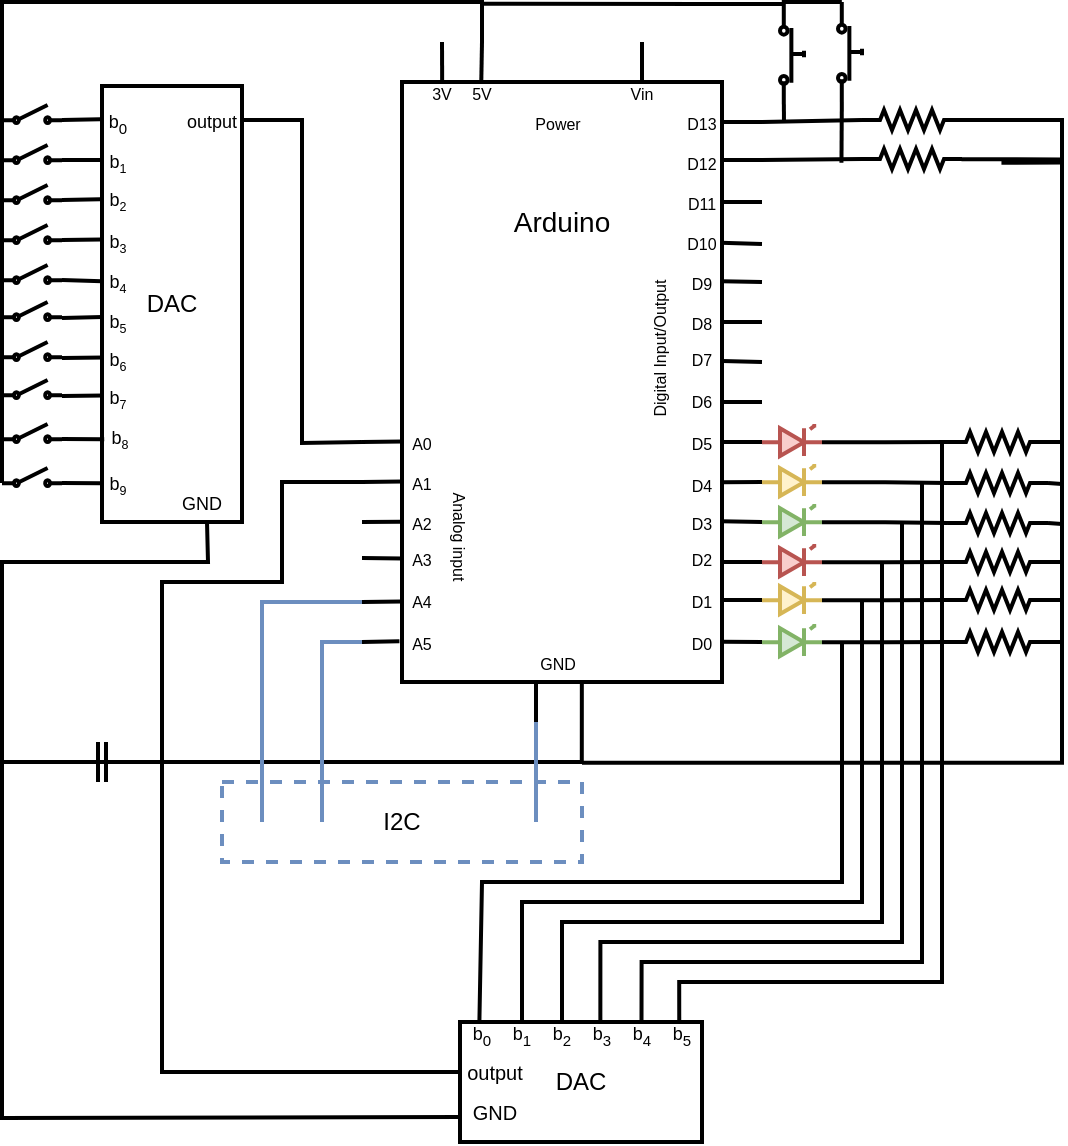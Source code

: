 <mxfile version="12.2.7" type="device" pages="1"><diagram name="Page-1" id="7e0a89b8-554c-2b80-1dc8-d5c74ca68de4"><mxGraphModel dx="772" dy="470" grid="1" gridSize="10" guides="1" tooltips="1" connect="1" arrows="1" fold="1" page="1" pageScale="1" pageWidth="1100" pageHeight="850" background="#ffffff" math="0" shadow="0"><root><mxCell id="0"/><mxCell id="1" parent="0"/><mxCell id="Vm-8CPx41by2tEProd0W-122" value="DAC" style="rounded=0;whiteSpace=wrap;html=1;strokeWidth=2;fillColor=none;" vertex="1" parent="1"><mxGeometry x="210" y="142" width="70" height="218" as="geometry"/></mxCell><mxCell id="Vm-8CPx41by2tEProd0W-213" style="edgeStyle=orthogonalEdgeStyle;rounded=0;jumpSize=6;orthogonalLoop=1;jettySize=auto;html=1;exitX=1;exitY=0.54;exitDx=0;exitDy=0;exitPerimeter=0;entryX=0;entryY=0.5;entryDx=0;entryDy=0;entryPerimeter=0;endArrow=none;endFill=0;strokeWidth=2;" edge="1" parent="1" source="Vm-8CPx41by2tEProd0W-69" target="Vm-8CPx41by2tEProd0W-149"><mxGeometry relative="1" as="geometry"/></mxCell><mxCell id="Vm-8CPx41by2tEProd0W-69" value="" style="verticalLabelPosition=bottom;shadow=0;dashed=0;align=center;html=1;verticalAlign=top;shape=mxgraph.electrical.opto_electronics.led_1;pointerEvents=1;strokeWidth=2;fillColor=#d5e8d4;strokeColor=#82b366;" vertex="1" parent="1"><mxGeometry x="540" y="412" width="30" height="15" as="geometry"/></mxCell><mxCell id="Vm-8CPx41by2tEProd0W-212" style="edgeStyle=orthogonalEdgeStyle;rounded=0;jumpSize=6;orthogonalLoop=1;jettySize=auto;html=1;exitX=1;exitY=0.54;exitDx=0;exitDy=0;exitPerimeter=0;entryX=0;entryY=0.5;entryDx=0;entryDy=0;entryPerimeter=0;endArrow=none;endFill=0;strokeWidth=2;" edge="1" parent="1" source="Vm-8CPx41by2tEProd0W-70" target="Vm-8CPx41by2tEProd0W-150"><mxGeometry relative="1" as="geometry"/></mxCell><mxCell id="Vm-8CPx41by2tEProd0W-70" value="" style="verticalLabelPosition=bottom;shadow=0;dashed=0;align=center;html=1;verticalAlign=top;shape=mxgraph.electrical.opto_electronics.led_1;pointerEvents=1;strokeWidth=2;fillColor=#fff2cc;strokeColor=#d6b656;" vertex="1" parent="1"><mxGeometry x="540" y="391" width="30" height="15" as="geometry"/></mxCell><mxCell id="Vm-8CPx41by2tEProd0W-211" style="edgeStyle=orthogonalEdgeStyle;rounded=0;jumpSize=6;orthogonalLoop=1;jettySize=auto;html=1;exitX=1;exitY=0.54;exitDx=0;exitDy=0;exitPerimeter=0;entryX=0;entryY=0.5;entryDx=0;entryDy=0;entryPerimeter=0;endArrow=none;endFill=0;strokeWidth=2;" edge="1" parent="1" source="Vm-8CPx41by2tEProd0W-71" target="Vm-8CPx41by2tEProd0W-151"><mxGeometry relative="1" as="geometry"/></mxCell><mxCell id="Vm-8CPx41by2tEProd0W-71" value="" style="verticalLabelPosition=bottom;shadow=0;dashed=0;align=center;html=1;verticalAlign=top;shape=mxgraph.electrical.opto_electronics.led_1;pointerEvents=1;strokeWidth=2;fillColor=#f8cecc;strokeColor=#b85450;" vertex="1" parent="1"><mxGeometry x="540" y="372" width="30" height="15" as="geometry"/></mxCell><mxCell id="Vm-8CPx41by2tEProd0W-210" style="edgeStyle=orthogonalEdgeStyle;rounded=0;jumpSize=6;orthogonalLoop=1;jettySize=auto;html=1;exitX=1;exitY=0.54;exitDx=0;exitDy=0;exitPerimeter=0;entryX=0;entryY=0.5;entryDx=0;entryDy=0;entryPerimeter=0;endArrow=none;endFill=0;strokeWidth=2;" edge="1" parent="1" source="Vm-8CPx41by2tEProd0W-72" target="Vm-8CPx41by2tEProd0W-152"><mxGeometry relative="1" as="geometry"/></mxCell><mxCell id="Vm-8CPx41by2tEProd0W-72" value="" style="verticalLabelPosition=bottom;shadow=0;dashed=0;align=center;html=1;verticalAlign=top;shape=mxgraph.electrical.opto_electronics.led_1;pointerEvents=1;strokeWidth=2;fillColor=#d5e8d4;strokeColor=#82b366;" vertex="1" parent="1"><mxGeometry x="540" y="352" width="30" height="15" as="geometry"/></mxCell><mxCell id="Vm-8CPx41by2tEProd0W-209" style="edgeStyle=orthogonalEdgeStyle;rounded=0;jumpSize=6;orthogonalLoop=1;jettySize=auto;html=1;exitX=1;exitY=0.54;exitDx=0;exitDy=0;exitPerimeter=0;entryX=0;entryY=0.5;entryDx=0;entryDy=0;entryPerimeter=0;endArrow=none;endFill=0;strokeWidth=2;" edge="1" parent="1" source="Vm-8CPx41by2tEProd0W-73" target="Vm-8CPx41by2tEProd0W-153"><mxGeometry relative="1" as="geometry"/></mxCell><mxCell id="Vm-8CPx41by2tEProd0W-73" value="" style="verticalLabelPosition=bottom;shadow=0;dashed=0;align=center;html=1;verticalAlign=top;shape=mxgraph.electrical.opto_electronics.led_1;pointerEvents=1;strokeWidth=2;fillColor=#fff2cc;strokeColor=#d6b656;" vertex="1" parent="1"><mxGeometry x="540" y="332" width="30" height="15" as="geometry"/></mxCell><mxCell id="Vm-8CPx41by2tEProd0W-208" style="edgeStyle=orthogonalEdgeStyle;rounded=0;jumpSize=6;orthogonalLoop=1;jettySize=auto;html=1;exitX=1;exitY=0.54;exitDx=0;exitDy=0;exitPerimeter=0;entryX=0;entryY=0.5;entryDx=0;entryDy=0;entryPerimeter=0;endArrow=none;endFill=0;strokeWidth=2;" edge="1" parent="1" source="Vm-8CPx41by2tEProd0W-74" target="Vm-8CPx41by2tEProd0W-154"><mxGeometry relative="1" as="geometry"/></mxCell><mxCell id="Vm-8CPx41by2tEProd0W-74" value="" style="verticalLabelPosition=bottom;shadow=0;dashed=0;align=center;html=1;verticalAlign=top;shape=mxgraph.electrical.opto_electronics.led_1;pointerEvents=1;strokeWidth=2;fillColor=#f8cecc;strokeColor=#b85450;" vertex="1" parent="1"><mxGeometry x="540" y="312" width="30" height="15" as="geometry"/></mxCell><mxCell id="Vm-8CPx41by2tEProd0W-79" value="" style="endArrow=none;html=1;strokeWidth=2;exitX=0;exitY=0.84;exitDx=0;exitDy=0;exitPerimeter=0;rounded=0;" edge="1" parent="1" source="Vm-8CPx41by2tEProd0W-200"><mxGeometry width="50" height="50" relative="1" as="geometry"><mxPoint x="170" y="100" as="sourcePoint"/><mxPoint x="400" y="120" as="targetPoint"/><Array as="points"><mxPoint x="160" y="100"/><mxPoint x="220" y="100"/><mxPoint x="400" y="100"/></Array></mxGeometry></mxCell><mxCell id="Vm-8CPx41by2tEProd0W-117" value="" style="pointerEvents=1;verticalLabelPosition=bottom;shadow=0;dashed=0;align=center;html=1;verticalAlign=top;shape=mxgraph.electrical.electro-mechanical.simple_switch;strokeWidth=2;" vertex="1" parent="1"><mxGeometry x="160" y="151.5" width="30" height="9" as="geometry"/></mxCell><mxCell id="Vm-8CPx41by2tEProd0W-118" value="" style="pointerEvents=1;verticalLabelPosition=bottom;shadow=0;dashed=0;align=center;html=1;verticalAlign=top;shape=mxgraph.electrical.electro-mechanical.simple_switch;strokeWidth=2;" vertex="1" parent="1"><mxGeometry x="160" y="171.5" width="30" height="9" as="geometry"/></mxCell><mxCell id="Vm-8CPx41by2tEProd0W-119" value="" style="pointerEvents=1;verticalLabelPosition=bottom;shadow=0;dashed=0;align=center;html=1;verticalAlign=top;shape=mxgraph.electrical.electro-mechanical.simple_switch;strokeWidth=2;" vertex="1" parent="1"><mxGeometry x="160" y="191.5" width="30" height="9" as="geometry"/></mxCell><mxCell id="Vm-8CPx41by2tEProd0W-120" value="" style="pointerEvents=1;verticalLabelPosition=bottom;shadow=0;dashed=0;align=center;html=1;verticalAlign=top;shape=mxgraph.electrical.electro-mechanical.simple_switch;strokeWidth=2;" vertex="1" parent="1"><mxGeometry x="160" y="211.5" width="30" height="9" as="geometry"/></mxCell><mxCell id="Vm-8CPx41by2tEProd0W-101" value="" style="endArrow=none;html=1;strokeWidth=2;entryX=-0.012;entryY=0.121;entryDx=0;entryDy=0;entryPerimeter=0;" edge="1" parent="1"><mxGeometry width="50" height="50" relative="1" as="geometry"><mxPoint x="190" y="159" as="sourcePoint"/><mxPoint x="209.04" y="158.68" as="targetPoint"/></mxGeometry></mxCell><mxCell id="Vm-8CPx41by2tEProd0W-102" value="" style="endArrow=none;html=1;strokeWidth=2;entryX=-0.003;entryY=0.362;entryDx=0;entryDy=0;entryPerimeter=0;" edge="1" parent="1"><mxGeometry width="50" height="50" relative="1" as="geometry"><mxPoint x="190" y="179" as="sourcePoint"/><mxPoint x="209.76" y="178.96" as="targetPoint"/></mxGeometry></mxCell><mxCell id="Vm-8CPx41by2tEProd0W-103" value="" style="endArrow=none;html=1;strokeWidth=2;entryX=-0.012;entryY=0.595;entryDx=0;entryDy=0;entryPerimeter=0;" edge="1" parent="1"><mxGeometry width="50" height="50" relative="1" as="geometry"><mxPoint x="190" y="199" as="sourcePoint"/><mxPoint x="209.04" y="198.6" as="targetPoint"/></mxGeometry></mxCell><mxCell id="Vm-8CPx41by2tEProd0W-104" value="" style="endArrow=none;html=1;strokeWidth=2;entryX=-0.003;entryY=0.897;entryDx=0;entryDy=0;entryPerimeter=0;" edge="1" parent="1"><mxGeometry width="50" height="50" relative="1" as="geometry"><mxPoint x="190" y="219" as="sourcePoint"/><mxPoint x="209.76" y="218.76" as="targetPoint"/></mxGeometry></mxCell><mxCell id="Vm-8CPx41by2tEProd0W-105" value="&lt;font style=&quot;font-size: 9px&quot;&gt;b&lt;sub&gt;0&lt;/sub&gt;&lt;/font&gt;" style="text;html=1;strokeColor=none;fillColor=none;align=center;verticalAlign=middle;whiteSpace=wrap;rounded=0;" vertex="1" parent="1"><mxGeometry x="213" y="154" width="10" height="10" as="geometry"/></mxCell><mxCell id="Vm-8CPx41by2tEProd0W-106" value="&lt;font style=&quot;font-size: 9px&quot;&gt;b&lt;/font&gt;&lt;font style=&quot;font-size: 7.5px&quot;&gt;&lt;sub&gt;1&lt;/sub&gt;&lt;/font&gt;" style="text;html=1;strokeColor=none;fillColor=none;align=center;verticalAlign=middle;whiteSpace=wrap;rounded=0;" vertex="1" parent="1"><mxGeometry x="213" y="174" width="10" height="10" as="geometry"/></mxCell><mxCell id="Vm-8CPx41by2tEProd0W-107" value="&lt;font style=&quot;font-size: 9px&quot;&gt;b&lt;/font&gt;&lt;font style=&quot;font-size: 7.5px&quot;&gt;&lt;sub&gt;2&lt;/sub&gt;&lt;/font&gt;" style="text;html=1;strokeColor=none;fillColor=none;align=center;verticalAlign=middle;whiteSpace=wrap;rounded=0;" vertex="1" parent="1"><mxGeometry x="213" y="193" width="10" height="10" as="geometry"/></mxCell><mxCell id="Vm-8CPx41by2tEProd0W-108" value="&lt;font style=&quot;font-size: 9px&quot;&gt;b&lt;/font&gt;&lt;font style=&quot;font-size: 7.5px&quot;&gt;&lt;sub&gt;3&lt;/sub&gt;&lt;/font&gt;" style="text;html=1;strokeColor=none;fillColor=none;align=center;verticalAlign=middle;whiteSpace=wrap;rounded=0;" vertex="1" parent="1"><mxGeometry x="213" y="214" width="10" height="10" as="geometry"/></mxCell><mxCell id="Vm-8CPx41by2tEProd0W-110" value="&lt;font style=&quot;font-size: 9px&quot;&gt;GND&lt;/font&gt;" style="text;html=1;strokeColor=none;fillColor=none;align=center;verticalAlign=middle;whiteSpace=wrap;rounded=0;" vertex="1" parent="1"><mxGeometry x="240" y="339.5" width="40" height="20" as="geometry"/></mxCell><mxCell id="Vm-8CPx41by2tEProd0W-111" value="&lt;font style=&quot;font-size: 9px&quot;&gt;output&lt;/font&gt;" style="text;html=1;strokeColor=none;fillColor=none;align=center;verticalAlign=middle;whiteSpace=wrap;rounded=0;" vertex="1" parent="1"><mxGeometry x="250" y="154" width="30" height="10" as="geometry"/></mxCell><mxCell id="Vm-8CPx41by2tEProd0W-112" value="" style="endArrow=none;html=1;strokeWidth=2;entryX=1;entryY=0.5;entryDx=0;entryDy=0;edgeStyle=orthogonalEdgeStyle;rounded=0;" edge="1" parent="1" target="Vm-8CPx41by2tEProd0W-111"><mxGeometry width="50" height="50" relative="1" as="geometry"><mxPoint x="340" y="320" as="sourcePoint"/><mxPoint x="240" y="270" as="targetPoint"/></mxGeometry></mxCell><mxCell id="Vm-8CPx41by2tEProd0W-123" value="" style="endArrow=none;html=1;strokeWidth=2;entryX=0.001;entryY=0.448;entryDx=0;entryDy=0;entryPerimeter=0;" edge="1" parent="1" target="Vm-8CPx41by2tEProd0W-122"><mxGeometry width="50" height="50" relative="1" as="geometry"><mxPoint x="190" y="239" as="sourcePoint"/><mxPoint x="219.76" y="228.76" as="targetPoint"/></mxGeometry></mxCell><mxCell id="Vm-8CPx41by2tEProd0W-124" value="" style="endArrow=none;html=1;strokeWidth=2;entryX=0.001;entryY=0.53;entryDx=0;entryDy=0;entryPerimeter=0;" edge="1" parent="1" target="Vm-8CPx41by2tEProd0W-122"><mxGeometry width="50" height="50" relative="1" as="geometry"><mxPoint x="190" y="258" as="sourcePoint"/><mxPoint x="220.0" y="248.75" as="targetPoint"/></mxGeometry></mxCell><mxCell id="Vm-8CPx41by2tEProd0W-126" value="" style="endArrow=none;html=1;strokeWidth=2;entryX=0.008;entryY=0.802;entryDx=0;entryDy=0;entryPerimeter=0;" edge="1" parent="1"><mxGeometry width="50" height="50" relative="1" as="geometry"><mxPoint x="190" y="278" as="sourcePoint"/><mxPoint x="210.8" y="277.736" as="targetPoint"/></mxGeometry></mxCell><mxCell id="Vm-8CPx41by2tEProd0W-127" value="" style="endArrow=none;html=1;strokeWidth=2;entryX=0.008;entryY=0.802;entryDx=0;entryDy=0;entryPerimeter=0;" edge="1" parent="1"><mxGeometry width="50" height="50" relative="1" as="geometry"><mxPoint x="190.0" y="297" as="sourcePoint"/><mxPoint x="210.8" y="296.736" as="targetPoint"/></mxGeometry></mxCell><mxCell id="Vm-8CPx41by2tEProd0W-128" value="&lt;font style=&quot;font-size: 9px&quot;&gt;b&lt;/font&gt;&lt;font style=&quot;font-size: 7.5px&quot;&gt;&lt;sub&gt;4&lt;/sub&gt;&lt;/font&gt;" style="text;html=1;strokeColor=none;fillColor=none;align=center;verticalAlign=middle;whiteSpace=wrap;rounded=0;" vertex="1" parent="1"><mxGeometry x="213" y="234" width="10" height="10" as="geometry"/></mxCell><mxCell id="Vm-8CPx41by2tEProd0W-129" value="&lt;font style=&quot;font-size: 9px&quot;&gt;b&lt;/font&gt;&lt;font style=&quot;font-size: 7.5px&quot;&gt;&lt;sub&gt;5&lt;/sub&gt;&lt;/font&gt;" style="text;html=1;strokeColor=none;fillColor=none;align=center;verticalAlign=middle;whiteSpace=wrap;rounded=0;direction=south;" vertex="1" parent="1"><mxGeometry x="213" y="254" width="10" height="10" as="geometry"/></mxCell><mxCell id="Vm-8CPx41by2tEProd0W-130" value="&lt;font style=&quot;font-size: 9px&quot;&gt;b&lt;/font&gt;&lt;font style=&quot;font-size: 7.5px&quot;&gt;&lt;sub&gt;6&lt;/sub&gt;&lt;/font&gt;" style="text;html=1;strokeColor=none;fillColor=none;align=center;verticalAlign=middle;whiteSpace=wrap;rounded=0;" vertex="1" parent="1"><mxGeometry x="213" y="273" width="10" height="10" as="geometry"/></mxCell><mxCell id="Vm-8CPx41by2tEProd0W-131" value="&lt;font style=&quot;font-size: 9px&quot;&gt;b&lt;/font&gt;&lt;font style=&quot;font-size: 7.5px&quot;&gt;&lt;sub&gt;7&lt;/sub&gt;&lt;/font&gt;" style="text;html=1;strokeColor=none;fillColor=none;align=center;verticalAlign=middle;whiteSpace=wrap;rounded=0;" vertex="1" parent="1"><mxGeometry x="213" y="292" width="10" height="10" as="geometry"/></mxCell><mxCell id="Vm-8CPx41by2tEProd0W-132" value="" style="pointerEvents=1;verticalLabelPosition=bottom;shadow=0;dashed=0;align=center;html=1;verticalAlign=top;shape=mxgraph.electrical.electro-mechanical.simple_switch;strokeWidth=2;" vertex="1" parent="1"><mxGeometry x="160" y="231.5" width="30" height="9" as="geometry"/></mxCell><mxCell id="Vm-8CPx41by2tEProd0W-133" value="" style="pointerEvents=1;verticalLabelPosition=bottom;shadow=0;dashed=0;align=center;html=1;verticalAlign=top;shape=mxgraph.electrical.electro-mechanical.simple_switch;strokeWidth=2;" vertex="1" parent="1"><mxGeometry x="160" y="250" width="30" height="9" as="geometry"/></mxCell><mxCell id="Vm-8CPx41by2tEProd0W-134" value="" style="pointerEvents=1;verticalLabelPosition=bottom;shadow=0;dashed=0;align=center;html=1;verticalAlign=top;shape=mxgraph.electrical.electro-mechanical.simple_switch;strokeWidth=2;" vertex="1" parent="1"><mxGeometry x="160" y="270" width="30" height="9" as="geometry"/></mxCell><mxCell id="Vm-8CPx41by2tEProd0W-135" value="" style="pointerEvents=1;verticalLabelPosition=bottom;shadow=0;dashed=0;align=center;html=1;verticalAlign=top;shape=mxgraph.electrical.electro-mechanical.simple_switch;strokeWidth=2;" vertex="1" parent="1"><mxGeometry x="160" y="289" width="30" height="9" as="geometry"/></mxCell><mxCell id="Vm-8CPx41by2tEProd0W-147" style="edgeStyle=orthogonalEdgeStyle;rounded=0;jumpSize=6;orthogonalLoop=1;jettySize=auto;html=1;entryX=0.562;entryY=0.999;entryDx=0;entryDy=0;entryPerimeter=0;endArrow=none;endFill=0;strokeWidth=2;" edge="1" parent="1" source="Vm-8CPx41by2tEProd0W-145" target="Vm-8CPx41by2tEProd0W-1"><mxGeometry relative="1" as="geometry"><Array as="points"><mxPoint x="160" y="480"/><mxPoint x="450" y="480"/></Array></mxGeometry></mxCell><mxCell id="Vm-8CPx41by2tEProd0W-145" value="" style="pointerEvents=1;verticalLabelPosition=bottom;shadow=0;dashed=0;align=center;html=1;verticalAlign=top;shape=mxgraph.electrical.capacitors.capacitor_1;strokeWidth=2;fillColor=none;rotation=90;direction=north;" vertex="1" parent="1"><mxGeometry x="200" y="460" width="20" height="40" as="geometry"/></mxCell><mxCell id="Vm-8CPx41by2tEProd0W-148" value="" style="endArrow=none;html=1;strokeWidth=2;entryX=0.75;entryY=1;entryDx=0;entryDy=0;rounded=0;" edge="1" parent="1" target="Vm-8CPx41by2tEProd0W-122"><mxGeometry width="50" height="50" relative="1" as="geometry"><mxPoint x="160" y="480" as="sourcePoint"/><mxPoint x="200" y="500" as="targetPoint"/><Array as="points"><mxPoint x="160" y="380"/><mxPoint x="263" y="380"/></Array></mxGeometry></mxCell><mxCell id="Vm-8CPx41by2tEProd0W-181" style="edgeStyle=orthogonalEdgeStyle;rounded=0;jumpSize=6;orthogonalLoop=1;jettySize=auto;html=1;exitX=1;exitY=0.5;exitDx=0;exitDy=0;exitPerimeter=0;endArrow=none;endFill=0;strokeWidth=2;" edge="1" parent="1" source="Vm-8CPx41by2tEProd0W-149"><mxGeometry relative="1" as="geometry"><mxPoint x="683" y="420" as="targetPoint"/></mxGeometry></mxCell><mxCell id="Vm-8CPx41by2tEProd0W-235" style="edgeStyle=none;rounded=0;jumpSize=6;orthogonalLoop=1;jettySize=auto;html=1;exitX=1;exitY=0.5;exitDx=0;exitDy=0;exitPerimeter=0;endArrow=none;endFill=0;strokeWidth=2;" edge="1" parent="1" source="Vm-8CPx41by2tEProd0W-149"><mxGeometry relative="1" as="geometry"><mxPoint x="690" y="420" as="targetPoint"/></mxGeometry></mxCell><mxCell id="Vm-8CPx41by2tEProd0W-149" value="" style="pointerEvents=1;verticalLabelPosition=bottom;shadow=0;dashed=0;align=center;html=1;verticalAlign=top;shape=mxgraph.electrical.resistors.resistor_2;strokeWidth=2;fillColor=none;" vertex="1" parent="1"><mxGeometry x="633" y="415" width="50" height="10" as="geometry"/></mxCell><mxCell id="Vm-8CPx41by2tEProd0W-180" style="edgeStyle=orthogonalEdgeStyle;rounded=0;jumpSize=6;orthogonalLoop=1;jettySize=auto;html=1;exitX=1;exitY=0.5;exitDx=0;exitDy=0;exitPerimeter=0;endArrow=none;endFill=0;strokeWidth=2;" edge="1" parent="1" source="Vm-8CPx41by2tEProd0W-150"><mxGeometry relative="1" as="geometry"><mxPoint x="683" y="398" as="targetPoint"/></mxGeometry></mxCell><mxCell id="Vm-8CPx41by2tEProd0W-236" style="edgeStyle=none;rounded=0;jumpSize=6;orthogonalLoop=1;jettySize=auto;html=1;exitX=1;exitY=0.5;exitDx=0;exitDy=0;exitPerimeter=0;endArrow=none;endFill=0;strokeWidth=2;" edge="1" parent="1" source="Vm-8CPx41by2tEProd0W-150"><mxGeometry relative="1" as="geometry"><mxPoint x="690" y="399" as="targetPoint"/></mxGeometry></mxCell><mxCell id="Vm-8CPx41by2tEProd0W-150" value="" style="pointerEvents=1;verticalLabelPosition=bottom;shadow=0;dashed=0;align=center;html=1;verticalAlign=top;shape=mxgraph.electrical.resistors.resistor_2;strokeWidth=2;fillColor=none;" vertex="1" parent="1"><mxGeometry x="633" y="394" width="50" height="10" as="geometry"/></mxCell><mxCell id="Vm-8CPx41by2tEProd0W-179" style="edgeStyle=orthogonalEdgeStyle;rounded=0;jumpSize=6;orthogonalLoop=1;jettySize=auto;html=1;exitX=1;exitY=0.5;exitDx=0;exitDy=0;exitPerimeter=0;endArrow=none;endFill=0;strokeWidth=2;" edge="1" parent="1" source="Vm-8CPx41by2tEProd0W-151"><mxGeometry relative="1" as="geometry"><mxPoint x="683" y="380" as="targetPoint"/></mxGeometry></mxCell><mxCell id="Vm-8CPx41by2tEProd0W-237" style="edgeStyle=none;rounded=0;jumpSize=6;orthogonalLoop=1;jettySize=auto;html=1;exitX=1;exitY=0.5;exitDx=0;exitDy=0;exitPerimeter=0;endArrow=none;endFill=0;strokeWidth=2;" edge="1" parent="1" source="Vm-8CPx41by2tEProd0W-151"><mxGeometry relative="1" as="geometry"><mxPoint x="690" y="380" as="targetPoint"/></mxGeometry></mxCell><mxCell id="Vm-8CPx41by2tEProd0W-151" value="" style="pointerEvents=1;verticalLabelPosition=bottom;shadow=0;dashed=0;align=center;html=1;verticalAlign=top;shape=mxgraph.electrical.resistors.resistor_2;strokeWidth=2;fillColor=none;" vertex="1" parent="1"><mxGeometry x="633" y="375" width="50" height="10" as="geometry"/></mxCell><mxCell id="Vm-8CPx41by2tEProd0W-178" style="edgeStyle=orthogonalEdgeStyle;rounded=0;jumpSize=6;orthogonalLoop=1;jettySize=auto;html=1;exitX=1;exitY=0.5;exitDx=0;exitDy=0;exitPerimeter=0;endArrow=none;endFill=0;strokeWidth=2;" edge="1" parent="1" source="Vm-8CPx41by2tEProd0W-152"><mxGeometry relative="1" as="geometry"><mxPoint x="683" y="360" as="targetPoint"/></mxGeometry></mxCell><mxCell id="Vm-8CPx41by2tEProd0W-238" style="edgeStyle=none;rounded=0;jumpSize=6;orthogonalLoop=1;jettySize=auto;html=1;exitX=1;exitY=0.5;exitDx=0;exitDy=0;exitPerimeter=0;endArrow=none;endFill=0;strokeWidth=2;" edge="1" parent="1" source="Vm-8CPx41by2tEProd0W-152"><mxGeometry relative="1" as="geometry"><mxPoint x="690" y="361" as="targetPoint"/></mxGeometry></mxCell><mxCell id="Vm-8CPx41by2tEProd0W-152" value="" style="pointerEvents=1;verticalLabelPosition=bottom;shadow=0;dashed=0;align=center;html=1;verticalAlign=top;shape=mxgraph.electrical.resistors.resistor_2;strokeWidth=2;fillColor=none;" vertex="1" parent="1"><mxGeometry x="633" y="355.5" width="50" height="10" as="geometry"/></mxCell><mxCell id="Vm-8CPx41by2tEProd0W-177" style="edgeStyle=orthogonalEdgeStyle;rounded=0;jumpSize=6;orthogonalLoop=1;jettySize=auto;html=1;exitX=1;exitY=0.5;exitDx=0;exitDy=0;exitPerimeter=0;endArrow=none;endFill=0;strokeWidth=2;" edge="1" parent="1" source="Vm-8CPx41by2tEProd0W-153"><mxGeometry relative="1" as="geometry"><mxPoint x="683" y="340" as="targetPoint"/></mxGeometry></mxCell><mxCell id="Vm-8CPx41by2tEProd0W-240" style="edgeStyle=none;rounded=0;jumpSize=6;orthogonalLoop=1;jettySize=auto;html=1;exitX=1;exitY=0.5;exitDx=0;exitDy=0;exitPerimeter=0;endArrow=none;endFill=0;strokeWidth=2;" edge="1" parent="1" source="Vm-8CPx41by2tEProd0W-153"><mxGeometry relative="1" as="geometry"><mxPoint x="690" y="341" as="targetPoint"/></mxGeometry></mxCell><mxCell id="Vm-8CPx41by2tEProd0W-153" value="" style="pointerEvents=1;verticalLabelPosition=bottom;shadow=0;dashed=0;align=center;html=1;verticalAlign=top;shape=mxgraph.electrical.resistors.resistor_2;strokeWidth=2;fillColor=none;" vertex="1" parent="1"><mxGeometry x="633" y="335.5" width="50" height="10" as="geometry"/></mxCell><mxCell id="Vm-8CPx41by2tEProd0W-176" style="edgeStyle=orthogonalEdgeStyle;rounded=0;jumpSize=6;orthogonalLoop=1;jettySize=auto;html=1;exitX=1;exitY=0.5;exitDx=0;exitDy=0;exitPerimeter=0;endArrow=none;endFill=0;strokeWidth=2;" edge="1" parent="1" source="Vm-8CPx41by2tEProd0W-154"><mxGeometry relative="1" as="geometry"><mxPoint x="683" y="320" as="targetPoint"/></mxGeometry></mxCell><mxCell id="Vm-8CPx41by2tEProd0W-239" style="edgeStyle=none;rounded=0;jumpSize=6;orthogonalLoop=1;jettySize=auto;html=1;exitX=1;exitY=0.5;exitDx=0;exitDy=0;exitPerimeter=0;endArrow=none;endFill=0;strokeWidth=2;" edge="1" parent="1" source="Vm-8CPx41by2tEProd0W-154"><mxGeometry relative="1" as="geometry"><mxPoint x="690" y="320" as="targetPoint"/></mxGeometry></mxCell><mxCell id="Vm-8CPx41by2tEProd0W-154" value="" style="pointerEvents=1;verticalLabelPosition=bottom;shadow=0;dashed=0;align=center;html=1;verticalAlign=top;shape=mxgraph.electrical.resistors.resistor_2;strokeWidth=2;fillColor=none;" vertex="1" parent="1"><mxGeometry x="633" y="315" width="50" height="10" as="geometry"/></mxCell><mxCell id="Vm-8CPx41by2tEProd0W-191" style="edgeStyle=orthogonalEdgeStyle;rounded=0;jumpSize=6;orthogonalLoop=1;jettySize=auto;html=1;exitX=0;exitY=0.84;exitDx=0;exitDy=0;exitPerimeter=0;entryX=0;entryY=0.84;entryDx=0;entryDy=0;entryPerimeter=0;endArrow=none;endFill=0;strokeWidth=2;" edge="1" parent="1" source="Vm-8CPx41by2tEProd0W-161" target="Vm-8CPx41by2tEProd0W-162"><mxGeometry relative="1" as="geometry"/></mxCell><mxCell id="Vm-8CPx41by2tEProd0W-205" style="edgeStyle=orthogonalEdgeStyle;rounded=0;jumpSize=6;orthogonalLoop=1;jettySize=auto;html=1;exitX=1;exitY=0.84;exitDx=0;exitDy=0;exitPerimeter=0;endArrow=none;endFill=0;strokeWidth=2;" edge="1" parent="1" source="Vm-8CPx41by2tEProd0W-161"><mxGeometry relative="1" as="geometry"><mxPoint x="579.724" y="180.345" as="targetPoint"/></mxGeometry></mxCell><mxCell id="Vm-8CPx41by2tEProd0W-161" value="" style="pointerEvents=1;verticalLabelPosition=bottom;shadow=0;dashed=0;align=center;html=1;verticalAlign=top;shape=mxgraph.electrical.electro-mechanical.push_switch_no;strokeWidth=2;fillColor=none;rotation=0;direction=south;" vertex="1" parent="1"><mxGeometry x="578" y="100" width="12" height="50" as="geometry"/></mxCell><mxCell id="Vm-8CPx41by2tEProd0W-189" style="edgeStyle=orthogonalEdgeStyle;rounded=0;jumpSize=6;orthogonalLoop=1;jettySize=auto;html=1;exitX=1;exitY=0.84;exitDx=0;exitDy=0;exitPerimeter=0;endArrow=none;endFill=0;strokeWidth=2;" edge="1" parent="1" source="Vm-8CPx41by2tEProd0W-162"><mxGeometry relative="1" as="geometry"><mxPoint x="551" y="160.286" as="targetPoint"/></mxGeometry></mxCell><mxCell id="Vm-8CPx41by2tEProd0W-190" style="edgeStyle=orthogonalEdgeStyle;rounded=0;jumpSize=6;orthogonalLoop=1;jettySize=auto;html=1;exitX=0;exitY=0.84;exitDx=0;exitDy=0;exitPerimeter=0;endArrow=none;endFill=0;strokeWidth=2;" edge="1" parent="1" source="Vm-8CPx41by2tEProd0W-162"><mxGeometry relative="1" as="geometry"><mxPoint x="400" y="100.857" as="targetPoint"/><Array as="points"><mxPoint x="510" y="101"/><mxPoint x="510" y="101"/></Array></mxGeometry></mxCell><mxCell id="Vm-8CPx41by2tEProd0W-162" value="" style="pointerEvents=1;verticalLabelPosition=bottom;shadow=0;dashed=0;align=center;html=1;verticalAlign=top;shape=mxgraph.electrical.electro-mechanical.push_switch_no;strokeWidth=2;fillColor=none;rotation=90;" vertex="1" parent="1"><mxGeometry x="530" y="120" width="50" height="12" as="geometry"/></mxCell><mxCell id="Vm-8CPx41by2tEProd0W-182" style="edgeStyle=orthogonalEdgeStyle;rounded=0;jumpSize=6;orthogonalLoop=1;jettySize=auto;html=1;exitX=1;exitY=0.5;exitDx=0;exitDy=0;exitPerimeter=0;endArrow=none;endFill=0;strokeWidth=2;" edge="1" parent="1"><mxGeometry relative="1" as="geometry"><mxPoint x="450" y="480.379" as="targetPoint"/><mxPoint x="639.724" y="178.655" as="sourcePoint"/><Array as="points"><mxPoint x="690" y="179"/><mxPoint x="690" y="480"/></Array></mxGeometry></mxCell><mxCell id="Vm-8CPx41by2tEProd0W-163" value="" style="pointerEvents=1;verticalLabelPosition=bottom;shadow=0;dashed=0;align=center;html=1;verticalAlign=top;shape=mxgraph.electrical.resistors.resistor_2;strokeWidth=2;fillColor=none;" vertex="1" parent="1"><mxGeometry x="590" y="173.5" width="50" height="10" as="geometry"/></mxCell><mxCell id="Vm-8CPx41by2tEProd0W-207" style="edgeStyle=orthogonalEdgeStyle;rounded=0;jumpSize=6;orthogonalLoop=1;jettySize=auto;html=1;exitX=1;exitY=0.5;exitDx=0;exitDy=0;exitPerimeter=0;endArrow=none;endFill=0;strokeWidth=2;" edge="1" parent="1" source="Vm-8CPx41by2tEProd0W-164"><mxGeometry relative="1" as="geometry"><mxPoint x="659.724" y="180.345" as="targetPoint"/><Array as="points"><mxPoint x="690" y="159"/><mxPoint x="690" y="180"/></Array></mxGeometry></mxCell><mxCell id="Vm-8CPx41by2tEProd0W-164" value="" style="pointerEvents=1;verticalLabelPosition=bottom;shadow=0;dashed=0;align=center;html=1;verticalAlign=top;shape=mxgraph.electrical.resistors.resistor_2;strokeWidth=2;fillColor=none;" vertex="1" parent="1"><mxGeometry x="590" y="154" width="50" height="10" as="geometry"/></mxCell><mxCell id="Vm-8CPx41by2tEProd0W-186" value="" style="endArrow=none;html=1;strokeWidth=2;entryX=0;entryY=0.5;entryDx=0;entryDy=0;entryPerimeter=0;" edge="1" parent="1" target="Vm-8CPx41by2tEProd0W-164"><mxGeometry width="50" height="50" relative="1" as="geometry"><mxPoint x="540" y="160" as="sourcePoint"/><mxPoint x="660" y="90" as="targetPoint"/></mxGeometry></mxCell><mxCell id="Vm-8CPx41by2tEProd0W-193" value="" style="endArrow=none;html=1;strokeWidth=2;entryX=0;entryY=0.5;entryDx=0;entryDy=0;entryPerimeter=0;" edge="1" parent="1"><mxGeometry width="50" height="50" relative="1" as="geometry"><mxPoint x="540" y="179" as="sourcePoint"/><mxPoint x="590" y="178.5" as="targetPoint"/></mxGeometry></mxCell><mxCell id="Vm-8CPx41by2tEProd0W-1" value="" style="rounded=0;whiteSpace=wrap;html=1;strokeWidth=2;" vertex="1" parent="1"><mxGeometry x="360" y="140" width="160" height="300" as="geometry"/></mxCell><mxCell id="Vm-8CPx41by2tEProd0W-2" value="" style="endArrow=none;html=1;strokeWidth=2;" edge="1" parent="1"><mxGeometry width="50" height="50" relative="1" as="geometry"><mxPoint x="480" y="140" as="sourcePoint"/><mxPoint x="480" y="120" as="targetPoint"/></mxGeometry></mxCell><mxCell id="Vm-8CPx41by2tEProd0W-6" value="" style="endArrow=none;html=1;strokeWidth=2;exitX=0.329;exitY=0;exitDx=0;exitDy=0;exitPerimeter=0;" edge="1" parent="1"><mxGeometry width="50" height="50" relative="1" as="geometry"><mxPoint x="399.64" y="140" as="sourcePoint"/><mxPoint x="400" y="120" as="targetPoint"/></mxGeometry></mxCell><mxCell id="Vm-8CPx41by2tEProd0W-9" value="" style="endArrow=none;html=1;strokeWidth=2;exitX=0.163;exitY=-0.003;exitDx=0;exitDy=0;exitPerimeter=0;" edge="1" parent="1"><mxGeometry width="50" height="50" relative="1" as="geometry"><mxPoint x="380.08" y="139.1" as="sourcePoint"/><mxPoint x="380" y="120" as="targetPoint"/></mxGeometry></mxCell><mxCell id="Vm-8CPx41by2tEProd0W-13" value="" style="endArrow=none;html=1;strokeWidth=2;entryX=0.996;entryY=0.933;entryDx=0;entryDy=0;entryPerimeter=0;jumpSize=6;" edge="1" parent="1" target="Vm-8CPx41by2tEProd0W-1"><mxGeometry width="50" height="50" relative="1" as="geometry"><mxPoint x="540" y="420" as="sourcePoint"/><mxPoint x="330" y="460" as="targetPoint"/></mxGeometry></mxCell><mxCell id="Vm-8CPx41by2tEProd0W-14" value="" style="endArrow=none;html=1;strokeWidth=2;" edge="1" parent="1"><mxGeometry width="50" height="50" relative="1" as="geometry"><mxPoint x="520" y="399" as="sourcePoint"/><mxPoint x="540" y="399" as="targetPoint"/></mxGeometry></mxCell><mxCell id="Vm-8CPx41by2tEProd0W-15" value="" style="endArrow=none;html=1;strokeWidth=2;" edge="1" parent="1"><mxGeometry width="50" height="50" relative="1" as="geometry"><mxPoint x="520" y="380" as="sourcePoint"/><mxPoint x="540" y="380" as="targetPoint"/></mxGeometry></mxCell><mxCell id="Vm-8CPx41by2tEProd0W-16" value="" style="endArrow=none;html=1;strokeWidth=2;exitX=0.996;exitY=0.732;exitDx=0;exitDy=0;exitPerimeter=0;" edge="1" parent="1" source="Vm-8CPx41by2tEProd0W-1"><mxGeometry width="50" height="50" relative="1" as="geometry"><mxPoint x="300" y="510" as="sourcePoint"/><mxPoint x="540" y="360" as="targetPoint"/></mxGeometry></mxCell><mxCell id="Vm-8CPx41by2tEProd0W-17" value="" style="endArrow=none;html=1;strokeWidth=2;entryX=0.998;entryY=0.667;entryDx=0;entryDy=0;entryPerimeter=0;" edge="1" parent="1" target="Vm-8CPx41by2tEProd0W-1"><mxGeometry width="50" height="50" relative="1" as="geometry"><mxPoint x="540" y="340" as="sourcePoint"/><mxPoint x="350" y="460" as="targetPoint"/></mxGeometry></mxCell><mxCell id="Vm-8CPx41by2tEProd0W-18" value="" style="endArrow=none;html=1;strokeWidth=2;exitX=0.999;exitY=0.6;exitDx=0;exitDy=0;exitPerimeter=0;" edge="1" parent="1" source="Vm-8CPx41by2tEProd0W-1"><mxGeometry width="50" height="50" relative="1" as="geometry"><mxPoint x="550" y="320" as="sourcePoint"/><mxPoint x="540" y="320" as="targetPoint"/></mxGeometry></mxCell><mxCell id="Vm-8CPx41by2tEProd0W-19" value="" style="endArrow=none;html=1;strokeWidth=2;" edge="1" parent="1"><mxGeometry width="50" height="50" relative="1" as="geometry"><mxPoint x="520" y="300" as="sourcePoint"/><mxPoint x="540" y="300" as="targetPoint"/></mxGeometry></mxCell><mxCell id="Vm-8CPx41by2tEProd0W-20" value="" style="endArrow=none;html=1;strokeWidth=2;exitX=1.001;exitY=0.465;exitDx=0;exitDy=0;exitPerimeter=0;" edge="1" parent="1" source="Vm-8CPx41by2tEProd0W-1"><mxGeometry width="50" height="50" relative="1" as="geometry"><mxPoint x="530" y="280" as="sourcePoint"/><mxPoint x="540" y="280" as="targetPoint"/></mxGeometry></mxCell><mxCell id="Vm-8CPx41by2tEProd0W-21" value="" style="endArrow=none;html=1;strokeWidth=2;exitX=0.999;exitY=0.4;exitDx=0;exitDy=0;exitPerimeter=0;" edge="1" parent="1" source="Vm-8CPx41by2tEProd0W-1"><mxGeometry width="50" height="50" relative="1" as="geometry"><mxPoint x="580" y="270" as="sourcePoint"/><mxPoint x="540" y="260" as="targetPoint"/></mxGeometry></mxCell><mxCell id="Vm-8CPx41by2tEProd0W-22" value="" style="endArrow=none;html=1;strokeWidth=2;exitX=0.999;exitY=0.332;exitDx=0;exitDy=0;exitPerimeter=0;" edge="1" parent="1" source="Vm-8CPx41by2tEProd0W-1"><mxGeometry width="50" height="50" relative="1" as="geometry"><mxPoint x="580" y="230" as="sourcePoint"/><mxPoint x="540" y="240" as="targetPoint"/></mxGeometry></mxCell><mxCell id="Vm-8CPx41by2tEProd0W-23" value="" style="endArrow=none;html=1;strokeWidth=2;exitX=0.996;exitY=0.268;exitDx=0;exitDy=0;exitPerimeter=0;" edge="1" parent="1" source="Vm-8CPx41by2tEProd0W-1"><mxGeometry width="50" height="50" relative="1" as="geometry"><mxPoint x="570" y="190" as="sourcePoint"/><mxPoint x="540" y="221" as="targetPoint"/></mxGeometry></mxCell><mxCell id="Vm-8CPx41by2tEProd0W-24" value="" style="endArrow=none;html=1;strokeWidth=2;exitX=1;exitY=0.2;exitDx=0;exitDy=0;exitPerimeter=0;" edge="1" parent="1" source="Vm-8CPx41by2tEProd0W-1"><mxGeometry width="50" height="50" relative="1" as="geometry"><mxPoint x="580" y="190" as="sourcePoint"/><mxPoint x="540" y="200" as="targetPoint"/></mxGeometry></mxCell><mxCell id="Vm-8CPx41by2tEProd0W-25" value="" style="endArrow=none;html=1;strokeWidth=2;exitX=0.996;exitY=0.13;exitDx=0;exitDy=0;exitPerimeter=0;" edge="1" parent="1" source="Vm-8CPx41by2tEProd0W-1"><mxGeometry width="50" height="50" relative="1" as="geometry"><mxPoint x="550" y="170" as="sourcePoint"/><mxPoint x="540" y="179" as="targetPoint"/></mxGeometry></mxCell><mxCell id="Vm-8CPx41by2tEProd0W-26" value="" style="endArrow=none;html=1;strokeWidth=2;" edge="1" parent="1"><mxGeometry width="50" height="50" relative="1" as="geometry"><mxPoint x="520" y="160" as="sourcePoint"/><mxPoint x="540" y="160" as="targetPoint"/></mxGeometry></mxCell><mxCell id="Vm-8CPx41by2tEProd0W-28" value="" style="endArrow=none;html=1;strokeWidth=2;entryX=-0.008;entryY=0.932;entryDx=0;entryDy=0;entryPerimeter=0;" edge="1" parent="1" target="Vm-8CPx41by2tEProd0W-1"><mxGeometry width="50" height="50" relative="1" as="geometry"><mxPoint x="340" y="420" as="sourcePoint"/><mxPoint x="320" y="400" as="targetPoint"/></mxGeometry></mxCell><mxCell id="Vm-8CPx41by2tEProd0W-29" value="" style="endArrow=none;html=1;strokeWidth=2;entryX=0;entryY=0.866;entryDx=0;entryDy=0;entryPerimeter=0;" edge="1" parent="1" target="Vm-8CPx41by2tEProd0W-1"><mxGeometry width="50" height="50" relative="1" as="geometry"><mxPoint x="340" y="400" as="sourcePoint"/><mxPoint x="300" y="350" as="targetPoint"/></mxGeometry></mxCell><mxCell id="Vm-8CPx41by2tEProd0W-30" value="" style="endArrow=none;html=1;strokeWidth=2;entryX=0.003;entryY=0.794;entryDx=0;entryDy=0;entryPerimeter=0;" edge="1" parent="1" target="Vm-8CPx41by2tEProd0W-1"><mxGeometry width="50" height="50" relative="1" as="geometry"><mxPoint x="340" y="378" as="sourcePoint"/><mxPoint x="270" y="320" as="targetPoint"/></mxGeometry></mxCell><mxCell id="Vm-8CPx41by2tEProd0W-31" value="" style="endArrow=none;html=1;strokeWidth=2;entryX=0;entryY=0.733;entryDx=0;entryDy=0;entryPerimeter=0;" edge="1" parent="1" target="Vm-8CPx41by2tEProd0W-1"><mxGeometry width="50" height="50" relative="1" as="geometry"><mxPoint x="340" y="360" as="sourcePoint"/><mxPoint x="260" y="330" as="targetPoint"/></mxGeometry></mxCell><mxCell id="Vm-8CPx41by2tEProd0W-32" value="" style="endArrow=none;html=1;strokeWidth=2;entryX=0.003;entryY=0.666;entryDx=0;entryDy=0;entryPerimeter=0;" edge="1" parent="1" target="Vm-8CPx41by2tEProd0W-1"><mxGeometry width="50" height="50" relative="1" as="geometry"><mxPoint x="340" y="340" as="sourcePoint"/><mxPoint x="270" y="320" as="targetPoint"/></mxGeometry></mxCell><mxCell id="Vm-8CPx41by2tEProd0W-33" value="" style="endArrow=none;html=1;strokeWidth=2;entryX=0.003;entryY=0.599;entryDx=0;entryDy=0;entryPerimeter=0;" edge="1" parent="1" target="Vm-8CPx41by2tEProd0W-1"><mxGeometry width="50" height="50" relative="1" as="geometry"><mxPoint x="340" y="320" as="sourcePoint"/><mxPoint x="250" y="330" as="targetPoint"/></mxGeometry></mxCell><mxCell id="Vm-8CPx41by2tEProd0W-34" value="" style="endArrow=none;html=1;strokeWidth=2;" edge="1" parent="1"><mxGeometry width="50" height="50" relative="1" as="geometry"><mxPoint x="427" y="460" as="sourcePoint"/><mxPoint x="427" y="440" as="targetPoint"/></mxGeometry></mxCell><mxCell id="Vm-8CPx41by2tEProd0W-36" value="&lt;font style=&quot;font-size: 14px&quot;&gt;Arduino&lt;/font&gt;" style="text;html=1;strokeColor=none;fillColor=none;align=center;verticalAlign=middle;whiteSpace=wrap;rounded=0;" vertex="1" parent="1"><mxGeometry x="420" y="200" width="40" height="20" as="geometry"/></mxCell><mxCell id="Vm-8CPx41by2tEProd0W-37" value="&lt;font style=&quot;font-size: 8px&quot;&gt;3V&lt;/font&gt;" style="text;html=1;strokeColor=none;fillColor=none;align=center;verticalAlign=middle;whiteSpace=wrap;rounded=0;" vertex="1" parent="1"><mxGeometry x="370" y="140" width="20" height="10" as="geometry"/></mxCell><mxCell id="Vm-8CPx41by2tEProd0W-38" value="&lt;font style=&quot;font-size: 8px&quot;&gt;5V&lt;/font&gt;" style="text;html=1;strokeColor=none;fillColor=none;align=center;verticalAlign=middle;whiteSpace=wrap;rounded=0;" vertex="1" parent="1"><mxGeometry x="390" y="140" width="20" height="10" as="geometry"/></mxCell><mxCell id="Vm-8CPx41by2tEProd0W-39" value="&lt;font style=&quot;font-size: 8px&quot;&gt;Vin&lt;/font&gt;" style="text;html=1;strokeColor=none;fillColor=none;align=center;verticalAlign=middle;whiteSpace=wrap;rounded=0;" vertex="1" parent="1"><mxGeometry x="470" y="140" width="20" height="10" as="geometry"/></mxCell><mxCell id="Vm-8CPx41by2tEProd0W-40" value="&lt;font style=&quot;font-size: 8px&quot;&gt;D0&lt;/font&gt;" style="text;html=1;strokeColor=none;fillColor=none;align=center;verticalAlign=middle;whiteSpace=wrap;rounded=0;" vertex="1" parent="1"><mxGeometry x="500" y="415" width="20" height="10" as="geometry"/></mxCell><mxCell id="Vm-8CPx41by2tEProd0W-41" value="&lt;font style=&quot;font-size: 8px&quot;&gt;D1&lt;/font&gt;" style="text;html=1;strokeColor=none;fillColor=none;align=center;verticalAlign=middle;whiteSpace=wrap;rounded=0;" vertex="1" parent="1"><mxGeometry x="500" y="394" width="20" height="10" as="geometry"/></mxCell><mxCell id="Vm-8CPx41by2tEProd0W-42" value="&lt;font style=&quot;font-size: 8px&quot;&gt;D2&lt;/font&gt;" style="text;html=1;strokeColor=none;fillColor=none;align=center;verticalAlign=middle;whiteSpace=wrap;rounded=0;" vertex="1" parent="1"><mxGeometry x="500" y="373" width="20" height="10" as="geometry"/></mxCell><mxCell id="Vm-8CPx41by2tEProd0W-43" value="&lt;font style=&quot;font-size: 8px&quot;&gt;D3&lt;/font&gt;" style="text;html=1;strokeColor=none;fillColor=none;align=center;verticalAlign=middle;whiteSpace=wrap;rounded=0;" vertex="1" parent="1"><mxGeometry x="500" y="355" width="20" height="10" as="geometry"/></mxCell><mxCell id="Vm-8CPx41by2tEProd0W-45" value="&lt;span style=&quot;font-size: 8px&quot;&gt;D4&lt;/span&gt;" style="text;html=1;strokeColor=none;fillColor=none;align=center;verticalAlign=middle;whiteSpace=wrap;rounded=0;" vertex="1" parent="1"><mxGeometry x="500" y="336" width="20" height="10" as="geometry"/></mxCell><mxCell id="Vm-8CPx41by2tEProd0W-46" value="&lt;font style=&quot;font-size: 8px&quot;&gt;D5&lt;/font&gt;" style="text;html=1;strokeColor=none;fillColor=none;align=center;verticalAlign=middle;whiteSpace=wrap;rounded=0;" vertex="1" parent="1"><mxGeometry x="500" y="315" width="20" height="10" as="geometry"/></mxCell><mxCell id="Vm-8CPx41by2tEProd0W-48" value="&lt;font style=&quot;font-size: 8px&quot;&gt;D6&lt;/font&gt;" style="text;html=1;strokeColor=none;fillColor=none;align=center;verticalAlign=middle;whiteSpace=wrap;rounded=0;" vertex="1" parent="1"><mxGeometry x="500" y="294" width="20" height="10" as="geometry"/></mxCell><mxCell id="Vm-8CPx41by2tEProd0W-49" value="&lt;font style=&quot;font-size: 8px&quot;&gt;D7&lt;/font&gt;" style="text;html=1;strokeColor=none;fillColor=none;align=center;verticalAlign=middle;whiteSpace=wrap;rounded=0;" vertex="1" parent="1"><mxGeometry x="500" y="273" width="20" height="10" as="geometry"/></mxCell><mxCell id="Vm-8CPx41by2tEProd0W-50" value="&lt;font style=&quot;font-size: 8px&quot;&gt;D8&lt;/font&gt;" style="text;html=1;strokeColor=none;fillColor=none;align=center;verticalAlign=middle;whiteSpace=wrap;rounded=0;" vertex="1" parent="1"><mxGeometry x="500" y="255" width="20" height="10" as="geometry"/></mxCell><mxCell id="Vm-8CPx41by2tEProd0W-51" value="&lt;font style=&quot;font-size: 8px&quot;&gt;D9&lt;/font&gt;" style="text;html=1;strokeColor=none;fillColor=none;align=center;verticalAlign=middle;whiteSpace=wrap;rounded=0;" vertex="1" parent="1"><mxGeometry x="500" y="235" width="20" height="10" as="geometry"/></mxCell><mxCell id="Vm-8CPx41by2tEProd0W-52" value="&lt;font style=&quot;font-size: 8px&quot;&gt;D10&lt;/font&gt;" style="text;html=1;strokeColor=none;fillColor=none;align=center;verticalAlign=middle;whiteSpace=wrap;rounded=0;" vertex="1" parent="1"><mxGeometry x="500" y="215" width="20" height="10" as="geometry"/></mxCell><mxCell id="Vm-8CPx41by2tEProd0W-53" value="&lt;font style=&quot;font-size: 8px&quot;&gt;D11&lt;/font&gt;" style="text;html=1;strokeColor=none;fillColor=none;align=center;verticalAlign=middle;whiteSpace=wrap;rounded=0;" vertex="1" parent="1"><mxGeometry x="500" y="195" width="20" height="10" as="geometry"/></mxCell><mxCell id="Vm-8CPx41by2tEProd0W-54" value="&lt;font style=&quot;font-size: 8px&quot;&gt;D12&lt;/font&gt;" style="text;html=1;strokeColor=none;fillColor=none;align=center;verticalAlign=middle;whiteSpace=wrap;rounded=0;" vertex="1" parent="1"><mxGeometry x="500" y="175" width="20" height="10" as="geometry"/></mxCell><mxCell id="Vm-8CPx41by2tEProd0W-55" value="&lt;font style=&quot;font-size: 8px&quot;&gt;D13&lt;/font&gt;" style="text;html=1;strokeColor=none;fillColor=none;align=center;verticalAlign=middle;whiteSpace=wrap;rounded=0;" vertex="1" parent="1"><mxGeometry x="500" y="155" width="20" height="10" as="geometry"/></mxCell><mxCell id="Vm-8CPx41by2tEProd0W-56" value="&lt;font style=&quot;font-size: 8px&quot;&gt;A5&lt;/font&gt;" style="text;html=1;strokeColor=none;fillColor=none;align=center;verticalAlign=middle;whiteSpace=wrap;rounded=0;" vertex="1" parent="1"><mxGeometry x="360" y="415" width="20" height="10" as="geometry"/></mxCell><mxCell id="Vm-8CPx41by2tEProd0W-57" value="&lt;font style=&quot;font-size: 8px&quot;&gt;A4&lt;/font&gt;" style="text;html=1;strokeColor=none;fillColor=none;align=center;verticalAlign=middle;whiteSpace=wrap;rounded=0;" vertex="1" parent="1"><mxGeometry x="360" y="394" width="20" height="10" as="geometry"/></mxCell><mxCell id="Vm-8CPx41by2tEProd0W-58" value="&lt;font style=&quot;font-size: 8px&quot;&gt;A3&lt;/font&gt;" style="text;html=1;strokeColor=none;fillColor=none;align=center;verticalAlign=middle;whiteSpace=wrap;rounded=0;" vertex="1" parent="1"><mxGeometry x="360" y="373" width="20" height="10" as="geometry"/></mxCell><mxCell id="Vm-8CPx41by2tEProd0W-59" value="&lt;font style=&quot;font-size: 8px&quot;&gt;A2&lt;/font&gt;" style="text;html=1;strokeColor=none;fillColor=none;align=center;verticalAlign=middle;whiteSpace=wrap;rounded=0;" vertex="1" parent="1"><mxGeometry x="360" y="355" width="20" height="10" as="geometry"/></mxCell><mxCell id="Vm-8CPx41by2tEProd0W-60" value="&lt;font style=&quot;font-size: 8px&quot;&gt;A1&lt;/font&gt;" style="text;html=1;strokeColor=none;fillColor=none;align=center;verticalAlign=middle;whiteSpace=wrap;rounded=0;" vertex="1" parent="1"><mxGeometry x="360" y="335" width="20" height="10" as="geometry"/></mxCell><mxCell id="Vm-8CPx41by2tEProd0W-61" value="&lt;font style=&quot;font-size: 8px&quot;&gt;A0&lt;/font&gt;" style="text;html=1;strokeColor=none;fillColor=none;align=center;verticalAlign=middle;whiteSpace=wrap;rounded=0;" vertex="1" parent="1"><mxGeometry x="360" y="315" width="20" height="10" as="geometry"/></mxCell><mxCell id="Vm-8CPx41by2tEProd0W-63" value="&lt;font style=&quot;font-size: 8px&quot;&gt;GND&lt;/font&gt;" style="text;html=1;strokeColor=none;fillColor=none;align=center;verticalAlign=middle;whiteSpace=wrap;rounded=0;" vertex="1" parent="1"><mxGeometry x="428" y="424.5" width="20" height="10" as="geometry"/></mxCell><mxCell id="Vm-8CPx41by2tEProd0W-64" value="&lt;font style=&quot;font-size: 8px&quot;&gt;Analog input&lt;/font&gt;" style="text;html=1;strokeColor=none;fillColor=none;align=center;verticalAlign=middle;whiteSpace=wrap;rounded=0;rotation=90;" vertex="1" parent="1"><mxGeometry x="360" y="360" width="60" height="15" as="geometry"/></mxCell><mxCell id="Vm-8CPx41by2tEProd0W-66" value="&lt;font style=&quot;font-size: 8px&quot;&gt;Digital Input/Output&lt;/font&gt;" style="text;html=1;strokeColor=none;fillColor=none;align=center;verticalAlign=middle;whiteSpace=wrap;rounded=0;rotation=-90;" vertex="1" parent="1"><mxGeometry x="438" y="260.5" width="100" height="25" as="geometry"/></mxCell><mxCell id="Vm-8CPx41by2tEProd0W-67" value="&lt;font style=&quot;font-size: 8px&quot;&gt;Power&lt;/font&gt;" style="text;html=1;strokeColor=none;fillColor=none;align=center;verticalAlign=middle;whiteSpace=wrap;rounded=0;rotation=0;" vertex="1" parent="1"><mxGeometry x="408" y="152.5" width="60" height="15" as="geometry"/></mxCell><mxCell id="Vm-8CPx41by2tEProd0W-194" value="" style="endArrow=none;html=1;strokeWidth=2;rounded=0;fillColor=#dae8fc;strokeColor=#6c8ebf;" edge="1" parent="1"><mxGeometry width="50" height="50" relative="1" as="geometry"><mxPoint x="320" y="510" as="sourcePoint"/><mxPoint x="340" y="420" as="targetPoint"/><Array as="points"><mxPoint x="320" y="420"/></Array></mxGeometry></mxCell><mxCell id="Vm-8CPx41by2tEProd0W-195" value="" style="endArrow=none;html=1;strokeWidth=2;rounded=0;fillColor=#dae8fc;strokeColor=#6c8ebf;" edge="1" parent="1"><mxGeometry width="50" height="50" relative="1" as="geometry"><mxPoint x="290" y="510" as="sourcePoint"/><mxPoint x="340" y="400" as="targetPoint"/><Array as="points"><mxPoint x="290" y="400"/></Array></mxGeometry></mxCell><mxCell id="Vm-8CPx41by2tEProd0W-196" value="" style="endArrow=none;html=1;strokeWidth=2;fillColor=#dae8fc;strokeColor=#6c8ebf;" edge="1" parent="1"><mxGeometry width="50" height="50" relative="1" as="geometry"><mxPoint x="427" y="510" as="sourcePoint"/><mxPoint x="427" y="460" as="targetPoint"/></mxGeometry></mxCell><mxCell id="Vm-8CPx41by2tEProd0W-198" value="I2C" style="rounded=0;whiteSpace=wrap;html=1;strokeWidth=2;fillColor=none;dashed=1;strokeColor=#6c8ebf;" vertex="1" parent="1"><mxGeometry x="270" y="490" width="180" height="40" as="geometry"/></mxCell><mxCell id="Vm-8CPx41by2tEProd0W-202" style="edgeStyle=orthogonalEdgeStyle;rounded=0;jumpSize=6;orthogonalLoop=1;jettySize=auto;html=1;exitX=1;exitY=0.84;exitDx=0;exitDy=0;exitPerimeter=0;entryX=0.001;entryY=0.805;entryDx=0;entryDy=0;entryPerimeter=0;endArrow=none;endFill=0;strokeWidth=2;" edge="1" parent="1" source="Vm-8CPx41by2tEProd0W-199" target="Vm-8CPx41by2tEProd0W-122"><mxGeometry relative="1" as="geometry"/></mxCell><mxCell id="Vm-8CPx41by2tEProd0W-199" value="" style="pointerEvents=1;verticalLabelPosition=bottom;shadow=0;dashed=0;align=center;html=1;verticalAlign=top;shape=mxgraph.electrical.electro-mechanical.simple_switch;strokeWidth=2;" vertex="1" parent="1"><mxGeometry x="160" y="311" width="30" height="9" as="geometry"/></mxCell><mxCell id="Vm-8CPx41by2tEProd0W-203" style="edgeStyle=orthogonalEdgeStyle;rounded=0;jumpSize=6;orthogonalLoop=1;jettySize=auto;html=1;exitX=1;exitY=0.84;exitDx=0;exitDy=0;exitPerimeter=0;entryX=0.001;entryY=0.91;entryDx=0;entryDy=0;entryPerimeter=0;endArrow=none;endFill=0;strokeWidth=2;" edge="1" parent="1" source="Vm-8CPx41by2tEProd0W-200" target="Vm-8CPx41by2tEProd0W-122"><mxGeometry relative="1" as="geometry"/></mxCell><mxCell id="Vm-8CPx41by2tEProd0W-200" value="" style="pointerEvents=1;verticalLabelPosition=bottom;shadow=0;dashed=0;align=center;html=1;verticalAlign=top;shape=mxgraph.electrical.electro-mechanical.simple_switch;strokeWidth=2;" vertex="1" parent="1"><mxGeometry x="160" y="333" width="30" height="9" as="geometry"/></mxCell><mxCell id="Vm-8CPx41by2tEProd0W-201" value="&lt;font style=&quot;font-size: 9px&quot;&gt;b&lt;/font&gt;&lt;font style=&quot;font-size: 7.5px&quot;&gt;&lt;sub&gt;8&lt;/sub&gt;&lt;/font&gt;" style="text;html=1;strokeColor=none;fillColor=none;align=center;verticalAlign=middle;whiteSpace=wrap;rounded=0;" vertex="1" parent="1"><mxGeometry x="214" y="312" width="10" height="10" as="geometry"/></mxCell><mxCell id="Vm-8CPx41by2tEProd0W-204" value="&lt;font style=&quot;font-size: 9px&quot;&gt;b&lt;/font&gt;&lt;font style=&quot;font-size: 7.5px&quot;&gt;&lt;sub&gt;9&lt;/sub&gt;&lt;/font&gt;" style="text;html=1;strokeColor=none;fillColor=none;align=center;verticalAlign=middle;whiteSpace=wrap;rounded=0;" vertex="1" parent="1"><mxGeometry x="213" y="335" width="10" height="10" as="geometry"/></mxCell><mxCell id="Vm-8CPx41by2tEProd0W-214" value="DAC" style="rounded=0;whiteSpace=wrap;html=1;strokeWidth=2;fillColor=none;" vertex="1" parent="1"><mxGeometry x="389" y="610" width="121" height="60" as="geometry"/></mxCell><mxCell id="Vm-8CPx41by2tEProd0W-215" value="" style="endArrow=none;html=1;strokeWidth=2;exitX=0.08;exitY=0.013;exitDx=0;exitDy=0;rounded=0;exitPerimeter=0;" edge="1" parent="1" source="Vm-8CPx41by2tEProd0W-214"><mxGeometry width="50" height="50" relative="1" as="geometry"><mxPoint x="160" y="700" as="sourcePoint"/><mxPoint x="580" y="420" as="targetPoint"/><Array as="points"><mxPoint x="400" y="540"/><mxPoint x="580" y="540"/></Array></mxGeometry></mxCell><mxCell id="Vm-8CPx41by2tEProd0W-216" value="" style="endArrow=none;html=1;strokeWidth=2;rounded=0;" edge="1" parent="1"><mxGeometry width="50" height="50" relative="1" as="geometry"><mxPoint x="420" y="609" as="sourcePoint"/><mxPoint x="590" y="400" as="targetPoint"/><Array as="points"><mxPoint x="420" y="550"/><mxPoint x="590" y="550"/></Array></mxGeometry></mxCell><mxCell id="Vm-8CPx41by2tEProd0W-217" value="" style="endArrow=none;html=1;strokeWidth=2;rounded=0;edgeStyle=orthogonalEdgeStyle;" edge="1" parent="1"><mxGeometry width="50" height="50" relative="1" as="geometry"><mxPoint x="440" y="609" as="sourcePoint"/><mxPoint x="600" y="380" as="targetPoint"/><Array as="points"><mxPoint x="440" y="560"/><mxPoint x="600" y="560"/></Array></mxGeometry></mxCell><mxCell id="Vm-8CPx41by2tEProd0W-218" value="" style="endArrow=none;html=1;strokeWidth=2;edgeStyle=orthogonalEdgeStyle;rounded=0;exitX=0.58;exitY=-0.003;exitDx=0;exitDy=0;exitPerimeter=0;" edge="1" parent="1" source="Vm-8CPx41by2tEProd0W-214"><mxGeometry width="50" height="50" relative="1" as="geometry"><mxPoint x="610" y="480" as="sourcePoint"/><mxPoint x="610" y="360" as="targetPoint"/><Array as="points"><mxPoint x="459" y="570"/><mxPoint x="610" y="570"/></Array></mxGeometry></mxCell><mxCell id="Vm-8CPx41by2tEProd0W-219" value="" style="endArrow=none;html=1;strokeWidth=2;rounded=0;edgeStyle=orthogonalEdgeStyle;exitX=0.75;exitY=0;exitDx=0;exitDy=0;" edge="1" parent="1" source="Vm-8CPx41by2tEProd0W-214"><mxGeometry width="50" height="50" relative="1" as="geometry"><mxPoint x="620" y="510" as="sourcePoint"/><mxPoint x="620" y="340" as="targetPoint"/><Array as="points"><mxPoint x="480" y="580"/><mxPoint x="620" y="580"/></Array></mxGeometry></mxCell><mxCell id="Vm-8CPx41by2tEProd0W-220" value="" style="endArrow=none;html=1;strokeWidth=2;edgeStyle=orthogonalEdgeStyle;rounded=0;exitX=0.906;exitY=-0.003;exitDx=0;exitDy=0;exitPerimeter=0;" edge="1" parent="1" source="Vm-8CPx41by2tEProd0W-214"><mxGeometry width="50" height="50" relative="1" as="geometry"><mxPoint x="600" y="600" as="sourcePoint"/><mxPoint x="630" y="320" as="targetPoint"/><Array as="points"><mxPoint x="499" y="590"/><mxPoint x="630" y="590"/></Array></mxGeometry></mxCell><mxCell id="Vm-8CPx41by2tEProd0W-221" value="&lt;font style=&quot;font-size: 9px&quot;&gt;b&lt;sub&gt;0&lt;/sub&gt;&lt;/font&gt;" style="text;html=1;strokeColor=none;fillColor=none;align=center;verticalAlign=middle;whiteSpace=wrap;rounded=0;" vertex="1" parent="1"><mxGeometry x="395" y="610" width="10" height="10" as="geometry"/></mxCell><mxCell id="Vm-8CPx41by2tEProd0W-222" value="&lt;font style=&quot;font-size: 9px&quot;&gt;b&lt;sub&gt;1&lt;/sub&gt;&lt;/font&gt;" style="text;html=1;strokeColor=none;fillColor=none;align=center;verticalAlign=middle;whiteSpace=wrap;rounded=0;" vertex="1" parent="1"><mxGeometry x="415" y="610" width="10" height="10" as="geometry"/></mxCell><mxCell id="Vm-8CPx41by2tEProd0W-223" value="&lt;font style=&quot;font-size: 9px&quot;&gt;b&lt;sub&gt;2&lt;/sub&gt;&lt;/font&gt;" style="text;html=1;strokeColor=none;fillColor=none;align=center;verticalAlign=middle;whiteSpace=wrap;rounded=0;" vertex="1" parent="1"><mxGeometry x="435" y="610" width="10" height="10" as="geometry"/></mxCell><mxCell id="Vm-8CPx41by2tEProd0W-224" value="&lt;font style=&quot;font-size: 9px&quot;&gt;b&lt;sub&gt;3&lt;/sub&gt;&lt;/font&gt;" style="text;html=1;strokeColor=none;fillColor=none;align=center;verticalAlign=middle;whiteSpace=wrap;rounded=0;" vertex="1" parent="1"><mxGeometry x="455" y="610" width="10" height="10" as="geometry"/></mxCell><mxCell id="Vm-8CPx41by2tEProd0W-225" value="&lt;font style=&quot;font-size: 9px&quot;&gt;b&lt;sub&gt;4&lt;/sub&gt;&lt;/font&gt;" style="text;html=1;strokeColor=none;fillColor=none;align=center;verticalAlign=middle;whiteSpace=wrap;rounded=0;" vertex="1" parent="1"><mxGeometry x="475" y="610" width="10" height="10" as="geometry"/></mxCell><mxCell id="Vm-8CPx41by2tEProd0W-226" value="&lt;font style=&quot;font-size: 9px&quot;&gt;b&lt;sub&gt;5&lt;/sub&gt;&lt;/font&gt;" style="text;html=1;strokeColor=none;fillColor=none;align=center;verticalAlign=middle;whiteSpace=wrap;rounded=0;" vertex="1" parent="1"><mxGeometry x="495" y="610" width="10" height="10" as="geometry"/></mxCell><mxCell id="Vm-8CPx41by2tEProd0W-234" style="edgeStyle=none;rounded=0;jumpSize=6;orthogonalLoop=1;jettySize=auto;html=1;exitX=0;exitY=0.5;exitDx=0;exitDy=0;endArrow=none;endFill=0;strokeWidth=2;" edge="1" parent="1" source="Vm-8CPx41by2tEProd0W-228"><mxGeometry relative="1" as="geometry"><mxPoint x="340" y="340" as="targetPoint"/><Array as="points"><mxPoint x="240" y="635"/><mxPoint x="240" y="390"/><mxPoint x="300" y="390"/><mxPoint x="300" y="340"/></Array></mxGeometry></mxCell><mxCell id="Vm-8CPx41by2tEProd0W-228" value="&lt;font size=&quot;1&quot;&gt;output&lt;/font&gt;" style="text;html=1;strokeColor=none;fillColor=none;align=center;verticalAlign=middle;whiteSpace=wrap;rounded=0;" vertex="1" parent="1"><mxGeometry x="389" y="630" width="35" height="10" as="geometry"/></mxCell><mxCell id="Vm-8CPx41by2tEProd0W-229" value="&lt;font size=&quot;1&quot;&gt;GND&lt;/font&gt;" style="text;html=1;strokeColor=none;fillColor=none;align=center;verticalAlign=middle;whiteSpace=wrap;rounded=0;" vertex="1" parent="1"><mxGeometry x="389" y="650" width="35" height="10" as="geometry"/></mxCell><mxCell id="Vm-8CPx41by2tEProd0W-230" value="" style="endArrow=none;html=1;strokeWidth=2;exitX=0;exitY=0.75;exitDx=0;exitDy=0;rounded=0;" edge="1" parent="1" source="Vm-8CPx41by2tEProd0W-229"><mxGeometry width="50" height="50" relative="1" as="geometry"><mxPoint x="280" y="630" as="sourcePoint"/><mxPoint x="160" y="480" as="targetPoint"/><Array as="points"><mxPoint x="160" y="658"/></Array></mxGeometry></mxCell></root></mxGraphModel></diagram></mxfile>